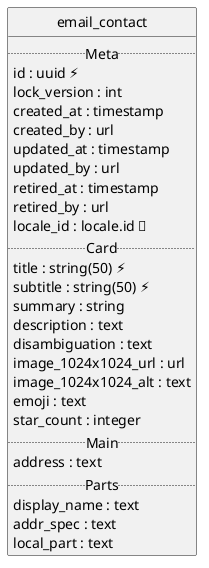 @startuml uml
skinparam monochrome true
skinparam linetype ortho
hide circle

entity email_contact {
  .. Meta ..
  id : uuid ⚡
  lock_version : int
  created_at : timestamp
  created_by : url
  updated_at : timestamp
  updated_by : url
  retired_at : timestamp
  retired_by : url
  locale_id : locale.id 🔑
  .. Card ..
  title : string(50) ⚡
  subtitle : string(50) ⚡
  summary : string
  description : text
  disambiguation : text
  image_1024x1024_url : url
  image_1024x1024_alt : text
  emoji : text
  star_count : integer
  .. Main ..
  address : text
  .. Parts ..
  display_name : text
  addr_spec : text
  local_part : text
}

@enduml
